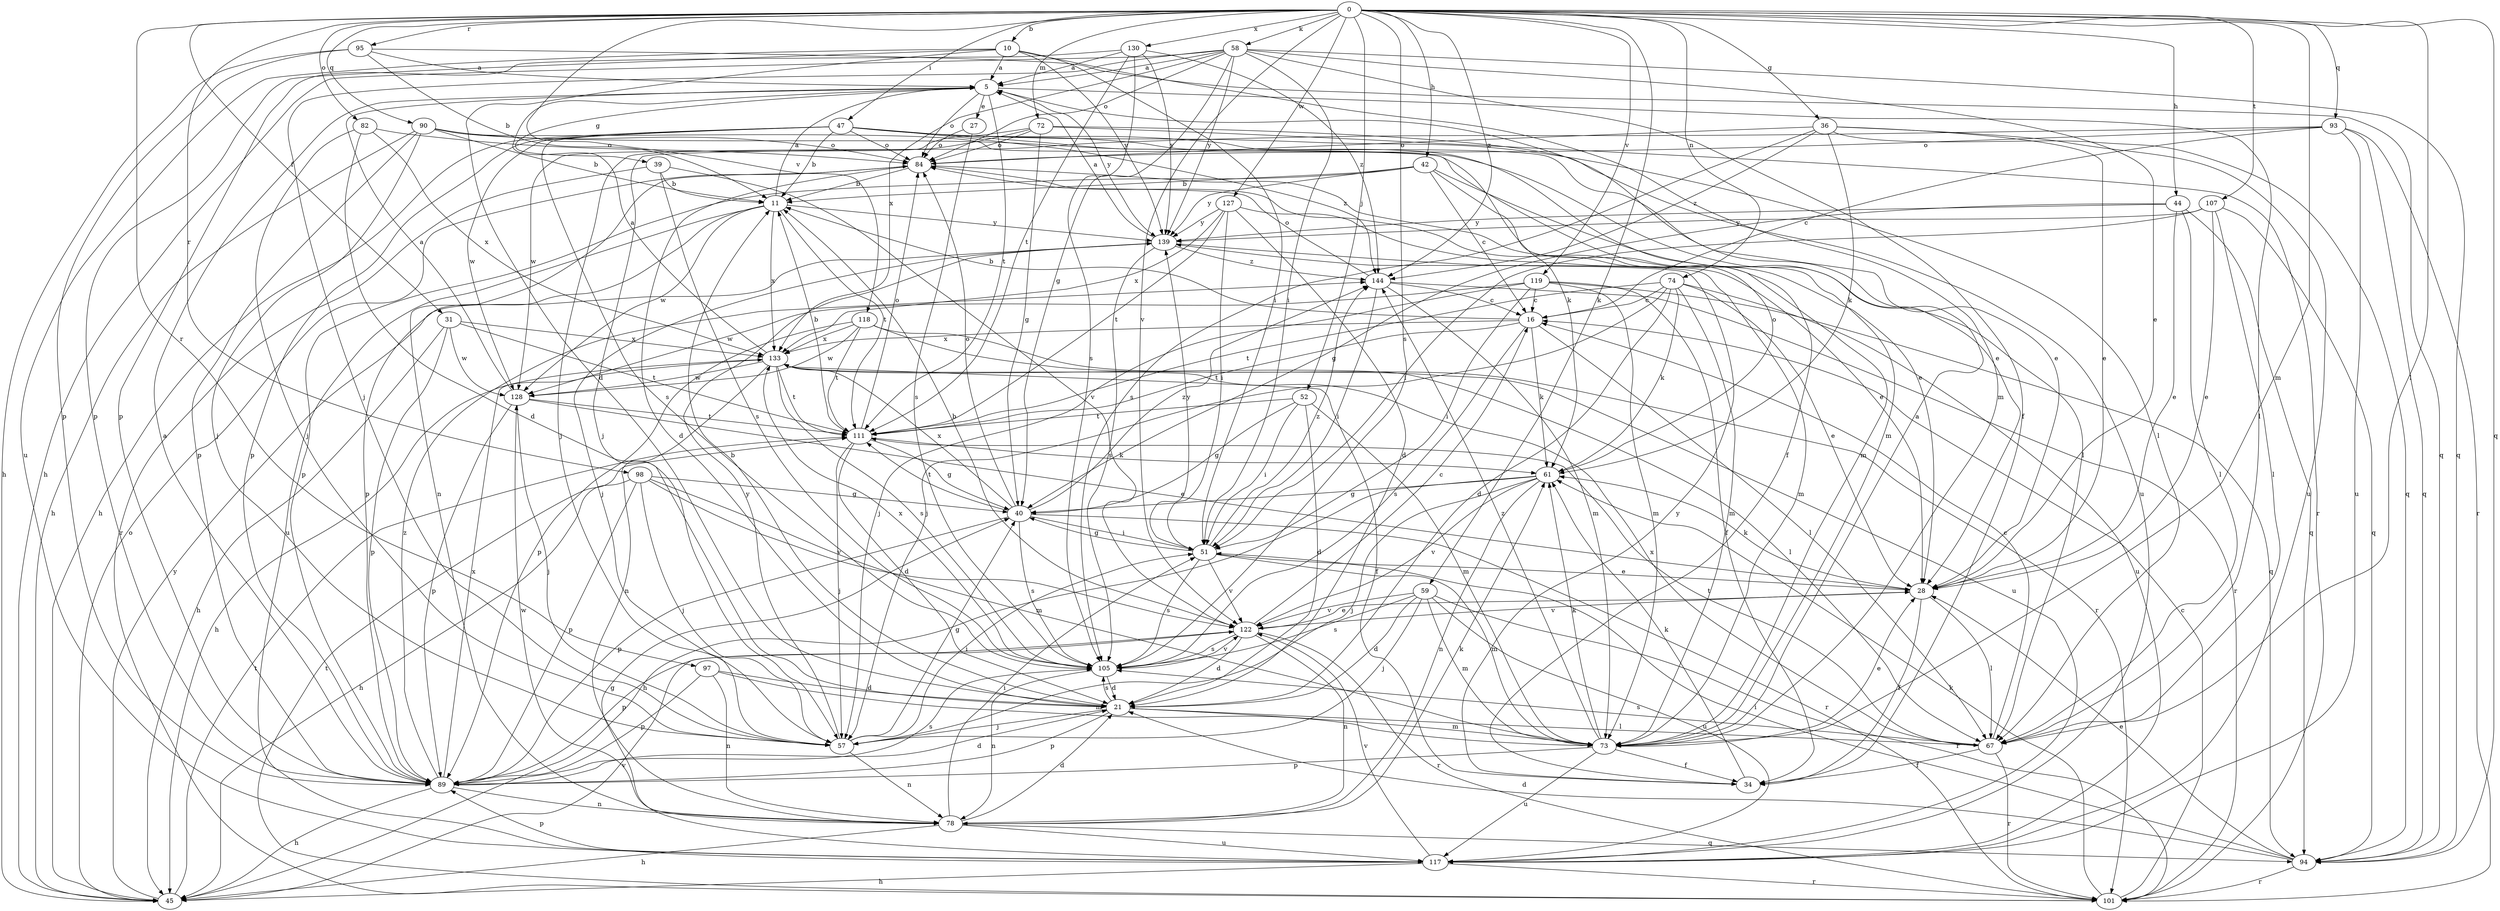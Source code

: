 strict digraph  {
0;
5;
10;
11;
16;
21;
27;
28;
31;
34;
36;
39;
40;
42;
44;
45;
47;
51;
52;
57;
58;
59;
61;
67;
72;
73;
74;
78;
82;
84;
89;
90;
93;
94;
95;
97;
98;
101;
105;
107;
111;
117;
118;
119;
122;
127;
128;
130;
133;
139;
144;
0 -> 10  [label=b];
0 -> 31  [label=f];
0 -> 36  [label=g];
0 -> 42  [label=h];
0 -> 44  [label=h];
0 -> 47  [label=i];
0 -> 52  [label=j];
0 -> 58  [label=k];
0 -> 59  [label=k];
0 -> 67  [label=l];
0 -> 72  [label=m];
0 -> 73  [label=m];
0 -> 74  [label=n];
0 -> 82  [label=o];
0 -> 90  [label=q];
0 -> 93  [label=q];
0 -> 94  [label=q];
0 -> 95  [label=r];
0 -> 97  [label=r];
0 -> 98  [label=r];
0 -> 105  [label=s];
0 -> 107  [label=t];
0 -> 118  [label=v];
0 -> 119  [label=v];
0 -> 122  [label=v];
0 -> 127  [label=w];
0 -> 130  [label=x];
0 -> 144  [label=z];
5 -> 27  [label=e];
5 -> 39  [label=g];
5 -> 67  [label=l];
5 -> 84  [label=o];
5 -> 111  [label=t];
5 -> 139  [label=y];
10 -> 5  [label=a];
10 -> 21  [label=d];
10 -> 51  [label=i];
10 -> 73  [label=m];
10 -> 89  [label=p];
10 -> 117  [label=u];
10 -> 139  [label=y];
11 -> 5  [label=a];
11 -> 89  [label=p];
11 -> 111  [label=t];
11 -> 117  [label=u];
11 -> 128  [label=w];
11 -> 133  [label=x];
11 -> 139  [label=y];
16 -> 11  [label=b];
16 -> 61  [label=k];
16 -> 67  [label=l];
16 -> 105  [label=s];
16 -> 111  [label=t];
16 -> 133  [label=x];
21 -> 11  [label=b];
21 -> 57  [label=j];
21 -> 67  [label=l];
21 -> 73  [label=m];
21 -> 89  [label=p];
21 -> 105  [label=s];
27 -> 84  [label=o];
27 -> 105  [label=s];
28 -> 34  [label=f];
28 -> 61  [label=k];
28 -> 67  [label=l];
28 -> 122  [label=v];
31 -> 45  [label=h];
31 -> 89  [label=p];
31 -> 111  [label=t];
31 -> 128  [label=w];
31 -> 133  [label=x];
34 -> 61  [label=k];
34 -> 139  [label=y];
36 -> 28  [label=e];
36 -> 61  [label=k];
36 -> 84  [label=o];
36 -> 94  [label=q];
36 -> 105  [label=s];
36 -> 117  [label=u];
36 -> 144  [label=z];
39 -> 11  [label=b];
39 -> 101  [label=r];
39 -> 105  [label=s];
39 -> 122  [label=v];
40 -> 51  [label=i];
40 -> 84  [label=o];
40 -> 89  [label=p];
40 -> 101  [label=r];
40 -> 105  [label=s];
40 -> 111  [label=t];
40 -> 133  [label=x];
40 -> 144  [label=z];
42 -> 11  [label=b];
42 -> 16  [label=c];
42 -> 28  [label=e];
42 -> 67  [label=l];
42 -> 89  [label=p];
42 -> 139  [label=y];
44 -> 28  [label=e];
44 -> 40  [label=g];
44 -> 67  [label=l];
44 -> 94  [label=q];
44 -> 139  [label=y];
45 -> 84  [label=o];
45 -> 111  [label=t];
45 -> 122  [label=v];
45 -> 139  [label=y];
47 -> 11  [label=b];
47 -> 28  [label=e];
47 -> 45  [label=h];
47 -> 61  [label=k];
47 -> 67  [label=l];
47 -> 73  [label=m];
47 -> 84  [label=o];
47 -> 89  [label=p];
47 -> 105  [label=s];
47 -> 128  [label=w];
47 -> 144  [label=z];
51 -> 28  [label=e];
51 -> 40  [label=g];
51 -> 73  [label=m];
51 -> 105  [label=s];
51 -> 122  [label=v];
51 -> 139  [label=y];
51 -> 144  [label=z];
52 -> 21  [label=d];
52 -> 40  [label=g];
52 -> 51  [label=i];
52 -> 73  [label=m];
52 -> 111  [label=t];
57 -> 40  [label=g];
57 -> 51  [label=i];
57 -> 78  [label=n];
57 -> 139  [label=y];
58 -> 5  [label=a];
58 -> 28  [label=e];
58 -> 34  [label=f];
58 -> 40  [label=g];
58 -> 45  [label=h];
58 -> 51  [label=i];
58 -> 57  [label=j];
58 -> 84  [label=o];
58 -> 94  [label=q];
58 -> 133  [label=x];
58 -> 139  [label=y];
59 -> 21  [label=d];
59 -> 57  [label=j];
59 -> 73  [label=m];
59 -> 101  [label=r];
59 -> 105  [label=s];
59 -> 117  [label=u];
59 -> 122  [label=v];
61 -> 40  [label=g];
61 -> 45  [label=h];
61 -> 57  [label=j];
61 -> 78  [label=n];
61 -> 84  [label=o];
61 -> 122  [label=v];
67 -> 16  [label=c];
67 -> 34  [label=f];
67 -> 101  [label=r];
67 -> 105  [label=s];
67 -> 111  [label=t];
67 -> 133  [label=x];
72 -> 40  [label=g];
72 -> 57  [label=j];
72 -> 84  [label=o];
72 -> 101  [label=r];
72 -> 117  [label=u];
72 -> 128  [label=w];
73 -> 5  [label=a];
73 -> 28  [label=e];
73 -> 34  [label=f];
73 -> 61  [label=k];
73 -> 89  [label=p];
73 -> 117  [label=u];
73 -> 144  [label=z];
74 -> 16  [label=c];
74 -> 21  [label=d];
74 -> 28  [label=e];
74 -> 57  [label=j];
74 -> 61  [label=k];
74 -> 73  [label=m];
74 -> 111  [label=t];
74 -> 117  [label=u];
78 -> 21  [label=d];
78 -> 45  [label=h];
78 -> 51  [label=i];
78 -> 61  [label=k];
78 -> 94  [label=q];
78 -> 117  [label=u];
78 -> 128  [label=w];
82 -> 21  [label=d];
82 -> 57  [label=j];
82 -> 84  [label=o];
82 -> 133  [label=x];
84 -> 11  [label=b];
84 -> 21  [label=d];
84 -> 73  [label=m];
84 -> 78  [label=n];
89 -> 5  [label=a];
89 -> 21  [label=d];
89 -> 45  [label=h];
89 -> 78  [label=n];
89 -> 105  [label=s];
89 -> 133  [label=x];
89 -> 144  [label=z];
90 -> 11  [label=b];
90 -> 28  [label=e];
90 -> 34  [label=f];
90 -> 45  [label=h];
90 -> 57  [label=j];
90 -> 84  [label=o];
90 -> 89  [label=p];
93 -> 16  [label=c];
93 -> 57  [label=j];
93 -> 84  [label=o];
93 -> 94  [label=q];
93 -> 101  [label=r];
93 -> 117  [label=u];
94 -> 21  [label=d];
94 -> 28  [label=e];
94 -> 51  [label=i];
94 -> 101  [label=r];
95 -> 5  [label=a];
95 -> 11  [label=b];
95 -> 45  [label=h];
95 -> 89  [label=p];
95 -> 94  [label=q];
97 -> 21  [label=d];
97 -> 73  [label=m];
97 -> 78  [label=n];
97 -> 89  [label=p];
98 -> 40  [label=g];
98 -> 45  [label=h];
98 -> 57  [label=j];
98 -> 73  [label=m];
98 -> 89  [label=p];
98 -> 122  [label=v];
101 -> 16  [label=c];
101 -> 61  [label=k];
101 -> 111  [label=t];
105 -> 21  [label=d];
105 -> 78  [label=n];
105 -> 122  [label=v];
105 -> 133  [label=x];
107 -> 28  [label=e];
107 -> 51  [label=i];
107 -> 67  [label=l];
107 -> 94  [label=q];
107 -> 139  [label=y];
111 -> 11  [label=b];
111 -> 21  [label=d];
111 -> 40  [label=g];
111 -> 57  [label=j];
111 -> 61  [label=k];
111 -> 84  [label=o];
117 -> 40  [label=g];
117 -> 45  [label=h];
117 -> 89  [label=p];
117 -> 101  [label=r];
117 -> 122  [label=v];
118 -> 89  [label=p];
118 -> 101  [label=r];
118 -> 111  [label=t];
118 -> 117  [label=u];
118 -> 128  [label=w];
118 -> 133  [label=x];
119 -> 16  [label=c];
119 -> 34  [label=f];
119 -> 51  [label=i];
119 -> 57  [label=j];
119 -> 73  [label=m];
119 -> 94  [label=q];
119 -> 128  [label=w];
122 -> 11  [label=b];
122 -> 16  [label=c];
122 -> 21  [label=d];
122 -> 28  [label=e];
122 -> 78  [label=n];
122 -> 89  [label=p];
122 -> 101  [label=r];
122 -> 105  [label=s];
127 -> 21  [label=d];
127 -> 28  [label=e];
127 -> 51  [label=i];
127 -> 111  [label=t];
127 -> 133  [label=x];
127 -> 139  [label=y];
128 -> 5  [label=a];
128 -> 28  [label=e];
128 -> 57  [label=j];
128 -> 89  [label=p];
128 -> 111  [label=t];
130 -> 5  [label=a];
130 -> 89  [label=p];
130 -> 105  [label=s];
130 -> 111  [label=t];
130 -> 139  [label=y];
130 -> 144  [label=z];
133 -> 5  [label=a];
133 -> 34  [label=f];
133 -> 45  [label=h];
133 -> 67  [label=l];
133 -> 78  [label=n];
133 -> 105  [label=s];
133 -> 111  [label=t];
133 -> 128  [label=w];
139 -> 5  [label=a];
139 -> 57  [label=j];
139 -> 73  [label=m];
139 -> 105  [label=s];
139 -> 144  [label=z];
144 -> 16  [label=c];
144 -> 51  [label=i];
144 -> 73  [label=m];
144 -> 84  [label=o];
144 -> 101  [label=r];
}
